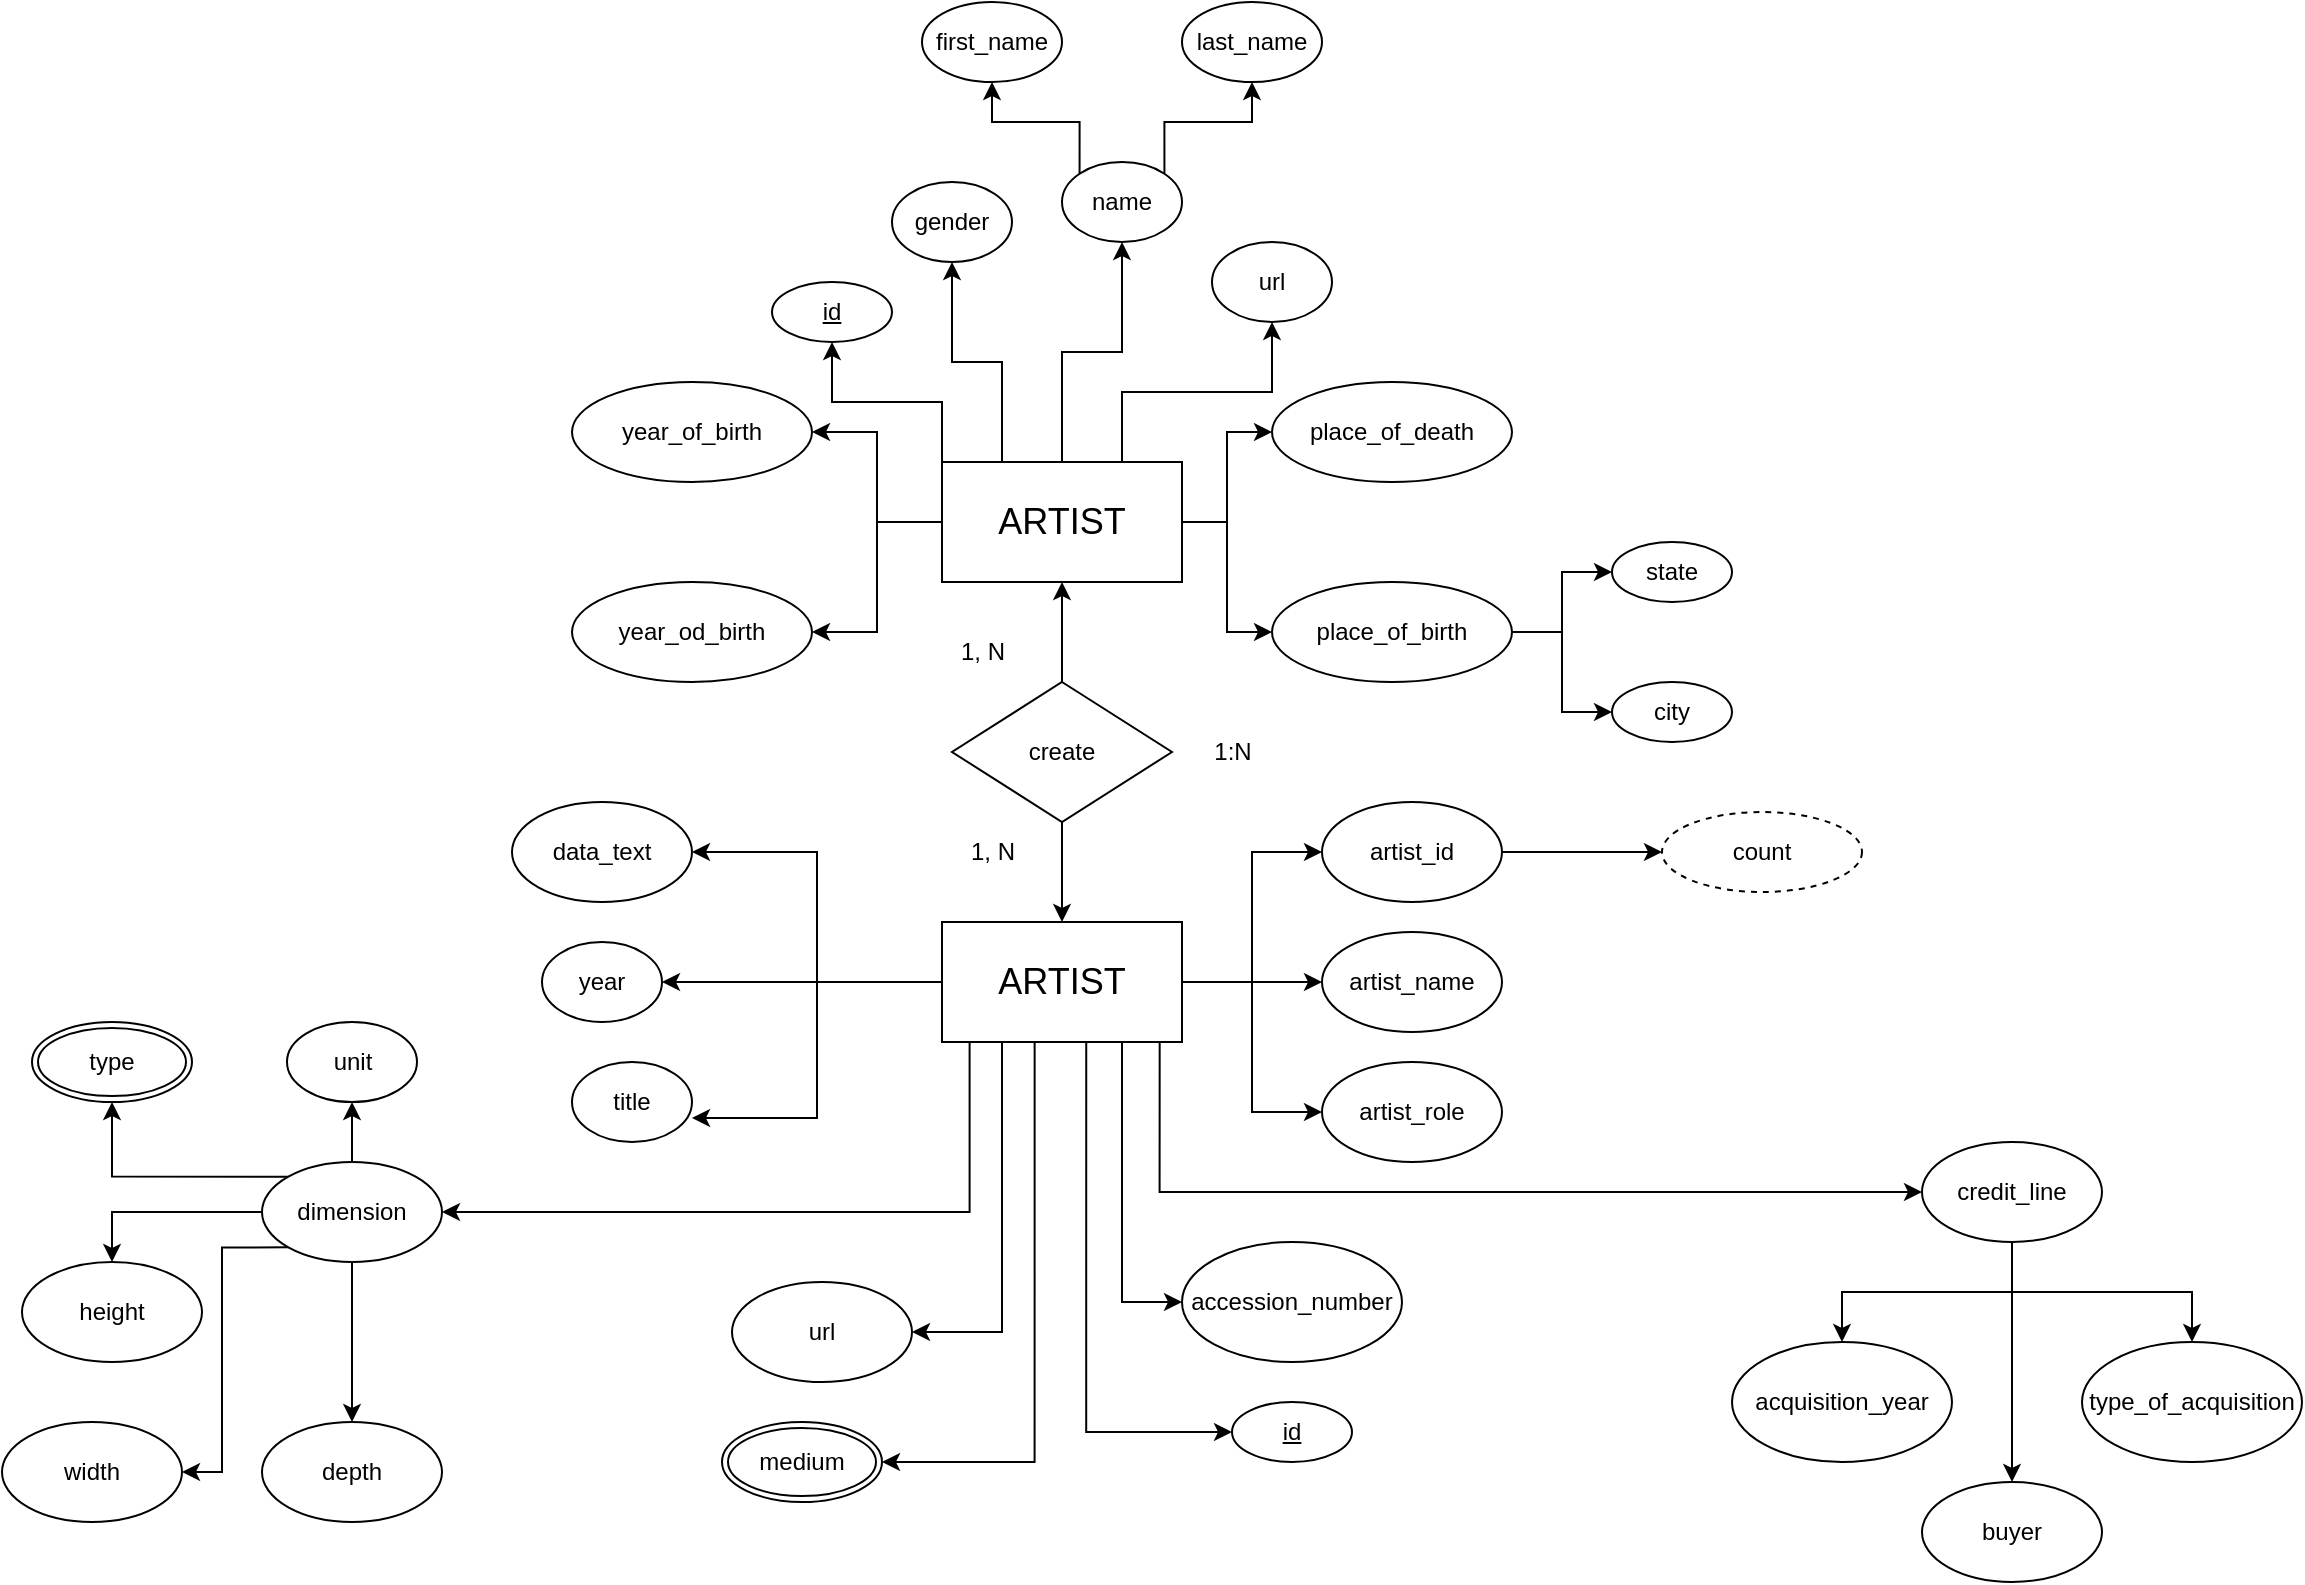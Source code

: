 <mxfile version="24.0.7" type="device">
  <diagram name="Pagina-1" id="5F2q_MWgEaOqIVlWFCEM">
    <mxGraphModel dx="1227" dy="914" grid="1" gridSize="10" guides="1" tooltips="1" connect="1" arrows="1" fold="1" page="1" pageScale="1" pageWidth="1169" pageHeight="827" math="0" shadow="0">
      <root>
        <mxCell id="0" />
        <mxCell id="1" parent="0" />
        <mxCell id="ulLzSocMfDwDQzhPmkqp-11" style="edgeStyle=orthogonalEdgeStyle;rounded=0;orthogonalLoop=1;jettySize=auto;html=1;entryX=1;entryY=0.5;entryDx=0;entryDy=0;" edge="1" parent="1" source="ulLzSocMfDwDQzhPmkqp-2" target="ulLzSocMfDwDQzhPmkqp-9">
          <mxGeometry relative="1" as="geometry" />
        </mxCell>
        <mxCell id="ulLzSocMfDwDQzhPmkqp-12" style="edgeStyle=orthogonalEdgeStyle;rounded=0;orthogonalLoop=1;jettySize=auto;html=1;entryX=1;entryY=0.5;entryDx=0;entryDy=0;" edge="1" parent="1" source="ulLzSocMfDwDQzhPmkqp-2" target="ulLzSocMfDwDQzhPmkqp-7">
          <mxGeometry relative="1" as="geometry" />
        </mxCell>
        <mxCell id="ulLzSocMfDwDQzhPmkqp-14" style="edgeStyle=orthogonalEdgeStyle;rounded=0;orthogonalLoop=1;jettySize=auto;html=1;entryX=0;entryY=0.5;entryDx=0;entryDy=0;" edge="1" parent="1" source="ulLzSocMfDwDQzhPmkqp-2" target="ulLzSocMfDwDQzhPmkqp-13">
          <mxGeometry relative="1" as="geometry" />
        </mxCell>
        <mxCell id="ulLzSocMfDwDQzhPmkqp-20" style="edgeStyle=orthogonalEdgeStyle;rounded=0;orthogonalLoop=1;jettySize=auto;html=1;entryX=0;entryY=0.5;entryDx=0;entryDy=0;" edge="1" parent="1" source="ulLzSocMfDwDQzhPmkqp-2" target="ulLzSocMfDwDQzhPmkqp-19">
          <mxGeometry relative="1" as="geometry" />
        </mxCell>
        <mxCell id="ulLzSocMfDwDQzhPmkqp-22" style="edgeStyle=orthogonalEdgeStyle;rounded=0;orthogonalLoop=1;jettySize=auto;html=1;exitX=0;exitY=0;exitDx=0;exitDy=0;" edge="1" parent="1" source="ulLzSocMfDwDQzhPmkqp-2" target="ulLzSocMfDwDQzhPmkqp-21">
          <mxGeometry relative="1" as="geometry" />
        </mxCell>
        <mxCell id="ulLzSocMfDwDQzhPmkqp-24" style="edgeStyle=orthogonalEdgeStyle;rounded=0;orthogonalLoop=1;jettySize=auto;html=1;exitX=0.25;exitY=0;exitDx=0;exitDy=0;entryX=0.5;entryY=1;entryDx=0;entryDy=0;" edge="1" parent="1" source="ulLzSocMfDwDQzhPmkqp-2" target="ulLzSocMfDwDQzhPmkqp-23">
          <mxGeometry relative="1" as="geometry" />
        </mxCell>
        <mxCell id="ulLzSocMfDwDQzhPmkqp-26" style="edgeStyle=orthogonalEdgeStyle;rounded=0;orthogonalLoop=1;jettySize=auto;html=1;exitX=0.75;exitY=0;exitDx=0;exitDy=0;entryX=0.5;entryY=1;entryDx=0;entryDy=0;" edge="1" parent="1" source="ulLzSocMfDwDQzhPmkqp-2" target="ulLzSocMfDwDQzhPmkqp-25">
          <mxGeometry relative="1" as="geometry" />
        </mxCell>
        <mxCell id="ulLzSocMfDwDQzhPmkqp-28" style="edgeStyle=orthogonalEdgeStyle;rounded=0;orthogonalLoop=1;jettySize=auto;html=1;exitX=0.5;exitY=0;exitDx=0;exitDy=0;entryX=0.5;entryY=1;entryDx=0;entryDy=0;" edge="1" parent="1" source="ulLzSocMfDwDQzhPmkqp-2" target="ulLzSocMfDwDQzhPmkqp-27">
          <mxGeometry relative="1" as="geometry" />
        </mxCell>
        <mxCell id="ulLzSocMfDwDQzhPmkqp-2" value="&lt;font style=&quot;font-size: 18px;&quot;&gt;ARTIST&lt;/font&gt;" style="rounded=0;whiteSpace=wrap;html=1;" vertex="1" parent="1">
          <mxGeometry x="480" y="250" width="120" height="60" as="geometry" />
        </mxCell>
        <mxCell id="ulLzSocMfDwDQzhPmkqp-7" value="year_od_birth" style="ellipse;whiteSpace=wrap;html=1;" vertex="1" parent="1">
          <mxGeometry x="295" y="310" width="120" height="50" as="geometry" />
        </mxCell>
        <mxCell id="ulLzSocMfDwDQzhPmkqp-9" value="year_of_birth" style="ellipse;whiteSpace=wrap;html=1;" vertex="1" parent="1">
          <mxGeometry x="295" y="210" width="120" height="50" as="geometry" />
        </mxCell>
        <mxCell id="ulLzSocMfDwDQzhPmkqp-16" value="" style="edgeStyle=orthogonalEdgeStyle;rounded=0;orthogonalLoop=1;jettySize=auto;html=1;" edge="1" parent="1" source="ulLzSocMfDwDQzhPmkqp-13" target="ulLzSocMfDwDQzhPmkqp-15">
          <mxGeometry relative="1" as="geometry" />
        </mxCell>
        <mxCell id="ulLzSocMfDwDQzhPmkqp-18" style="edgeStyle=orthogonalEdgeStyle;rounded=0;orthogonalLoop=1;jettySize=auto;html=1;entryX=0;entryY=0.5;entryDx=0;entryDy=0;" edge="1" parent="1" source="ulLzSocMfDwDQzhPmkqp-13" target="ulLzSocMfDwDQzhPmkqp-17">
          <mxGeometry relative="1" as="geometry" />
        </mxCell>
        <mxCell id="ulLzSocMfDwDQzhPmkqp-13" value="place_of_birth" style="ellipse;whiteSpace=wrap;html=1;" vertex="1" parent="1">
          <mxGeometry x="645" y="310" width="120" height="50" as="geometry" />
        </mxCell>
        <mxCell id="ulLzSocMfDwDQzhPmkqp-15" value="city" style="ellipse;whiteSpace=wrap;html=1;" vertex="1" parent="1">
          <mxGeometry x="815" y="360" width="60" height="30" as="geometry" />
        </mxCell>
        <mxCell id="ulLzSocMfDwDQzhPmkqp-17" value="state" style="ellipse;whiteSpace=wrap;html=1;" vertex="1" parent="1">
          <mxGeometry x="815" y="290" width="60" height="30" as="geometry" />
        </mxCell>
        <mxCell id="ulLzSocMfDwDQzhPmkqp-19" value="place_of_death" style="ellipse;whiteSpace=wrap;html=1;" vertex="1" parent="1">
          <mxGeometry x="645" y="210" width="120" height="50" as="geometry" />
        </mxCell>
        <mxCell id="ulLzSocMfDwDQzhPmkqp-21" value="&lt;u&gt;id&lt;/u&gt;" style="ellipse;whiteSpace=wrap;html=1;" vertex="1" parent="1">
          <mxGeometry x="395" y="160" width="60" height="30" as="geometry" />
        </mxCell>
        <mxCell id="ulLzSocMfDwDQzhPmkqp-23" value="gender" style="ellipse;whiteSpace=wrap;html=1;" vertex="1" parent="1">
          <mxGeometry x="455" y="110" width="60" height="40" as="geometry" />
        </mxCell>
        <mxCell id="ulLzSocMfDwDQzhPmkqp-25" value="url" style="ellipse;whiteSpace=wrap;html=1;" vertex="1" parent="1">
          <mxGeometry x="615" y="140" width="60" height="40" as="geometry" />
        </mxCell>
        <mxCell id="ulLzSocMfDwDQzhPmkqp-33" style="edgeStyle=orthogonalEdgeStyle;rounded=0;orthogonalLoop=1;jettySize=auto;html=1;exitX=0;exitY=0;exitDx=0;exitDy=0;entryX=0.5;entryY=1;entryDx=0;entryDy=0;" edge="1" parent="1" source="ulLzSocMfDwDQzhPmkqp-27" target="ulLzSocMfDwDQzhPmkqp-29">
          <mxGeometry relative="1" as="geometry" />
        </mxCell>
        <mxCell id="ulLzSocMfDwDQzhPmkqp-34" style="edgeStyle=orthogonalEdgeStyle;rounded=0;orthogonalLoop=1;jettySize=auto;html=1;exitX=1;exitY=0;exitDx=0;exitDy=0;entryX=0.5;entryY=1;entryDx=0;entryDy=0;" edge="1" parent="1" source="ulLzSocMfDwDQzhPmkqp-27" target="ulLzSocMfDwDQzhPmkqp-30">
          <mxGeometry relative="1" as="geometry" />
        </mxCell>
        <mxCell id="ulLzSocMfDwDQzhPmkqp-27" value="name" style="ellipse;whiteSpace=wrap;html=1;" vertex="1" parent="1">
          <mxGeometry x="540" y="100" width="60" height="40" as="geometry" />
        </mxCell>
        <mxCell id="ulLzSocMfDwDQzhPmkqp-29" value="first_name" style="ellipse;whiteSpace=wrap;html=1;" vertex="1" parent="1">
          <mxGeometry x="470" y="20" width="70" height="40" as="geometry" />
        </mxCell>
        <mxCell id="ulLzSocMfDwDQzhPmkqp-30" value="last_name" style="ellipse;whiteSpace=wrap;html=1;" vertex="1" parent="1">
          <mxGeometry x="600" y="20" width="70" height="40" as="geometry" />
        </mxCell>
        <mxCell id="ulLzSocMfDwDQzhPmkqp-36" value="" style="edgeStyle=orthogonalEdgeStyle;rounded=0;orthogonalLoop=1;jettySize=auto;html=1;" edge="1" parent="1" source="ulLzSocMfDwDQzhPmkqp-35" target="ulLzSocMfDwDQzhPmkqp-2">
          <mxGeometry relative="1" as="geometry" />
        </mxCell>
        <mxCell id="ulLzSocMfDwDQzhPmkqp-40" value="" style="edgeStyle=orthogonalEdgeStyle;rounded=0;orthogonalLoop=1;jettySize=auto;html=1;" edge="1" parent="1" source="ulLzSocMfDwDQzhPmkqp-35" target="ulLzSocMfDwDQzhPmkqp-39">
          <mxGeometry relative="1" as="geometry" />
        </mxCell>
        <mxCell id="ulLzSocMfDwDQzhPmkqp-35" value="create" style="rhombus;whiteSpace=wrap;html=1;" vertex="1" parent="1">
          <mxGeometry x="485" y="360" width="110" height="70" as="geometry" />
        </mxCell>
        <mxCell id="ulLzSocMfDwDQzhPmkqp-37" value="1:N" style="text;html=1;align=center;verticalAlign=middle;resizable=0;points=[];autosize=1;strokeColor=none;fillColor=none;" vertex="1" parent="1">
          <mxGeometry x="605" y="380" width="40" height="30" as="geometry" />
        </mxCell>
        <mxCell id="ulLzSocMfDwDQzhPmkqp-38" value="1, N" style="text;html=1;align=center;verticalAlign=middle;resizable=0;points=[];autosize=1;strokeColor=none;fillColor=none;" vertex="1" parent="1">
          <mxGeometry x="475" y="330" width="50" height="30" as="geometry" />
        </mxCell>
        <mxCell id="ulLzSocMfDwDQzhPmkqp-56" style="edgeStyle=orthogonalEdgeStyle;rounded=0;orthogonalLoop=1;jettySize=auto;html=1;exitX=0;exitY=0.5;exitDx=0;exitDy=0;entryX=1;entryY=0.5;entryDx=0;entryDy=0;" edge="1" parent="1" source="ulLzSocMfDwDQzhPmkqp-39" target="ulLzSocMfDwDQzhPmkqp-42">
          <mxGeometry relative="1" as="geometry" />
        </mxCell>
        <mxCell id="ulLzSocMfDwDQzhPmkqp-58" style="edgeStyle=orthogonalEdgeStyle;rounded=0;orthogonalLoop=1;jettySize=auto;html=1;" edge="1" parent="1" source="ulLzSocMfDwDQzhPmkqp-39" target="ulLzSocMfDwDQzhPmkqp-43">
          <mxGeometry relative="1" as="geometry" />
        </mxCell>
        <mxCell id="ulLzSocMfDwDQzhPmkqp-60" value="" style="edgeStyle=orthogonalEdgeStyle;rounded=0;orthogonalLoop=1;jettySize=auto;html=1;" edge="1" parent="1" source="ulLzSocMfDwDQzhPmkqp-39" target="ulLzSocMfDwDQzhPmkqp-50">
          <mxGeometry relative="1" as="geometry" />
        </mxCell>
        <mxCell id="ulLzSocMfDwDQzhPmkqp-61" style="edgeStyle=orthogonalEdgeStyle;rounded=0;orthogonalLoop=1;jettySize=auto;html=1;entryX=0;entryY=0.5;entryDx=0;entryDy=0;" edge="1" parent="1" source="ulLzSocMfDwDQzhPmkqp-39" target="ulLzSocMfDwDQzhPmkqp-49">
          <mxGeometry relative="1" as="geometry" />
        </mxCell>
        <mxCell id="ulLzSocMfDwDQzhPmkqp-62" style="edgeStyle=orthogonalEdgeStyle;rounded=0;orthogonalLoop=1;jettySize=auto;html=1;entryX=0;entryY=0.5;entryDx=0;entryDy=0;" edge="1" parent="1" source="ulLzSocMfDwDQzhPmkqp-39" target="ulLzSocMfDwDQzhPmkqp-51">
          <mxGeometry relative="1" as="geometry" />
        </mxCell>
        <mxCell id="ulLzSocMfDwDQzhPmkqp-100" style="edgeStyle=orthogonalEdgeStyle;rounded=0;orthogonalLoop=1;jettySize=auto;html=1;exitX=0.907;exitY=0.989;exitDx=0;exitDy=0;entryX=0;entryY=0.5;entryDx=0;entryDy=0;exitPerimeter=0;" edge="1" parent="1" source="ulLzSocMfDwDQzhPmkqp-39" target="ulLzSocMfDwDQzhPmkqp-99">
          <mxGeometry relative="1" as="geometry" />
        </mxCell>
        <mxCell id="ulLzSocMfDwDQzhPmkqp-115" style="edgeStyle=orthogonalEdgeStyle;rounded=0;orthogonalLoop=1;jettySize=auto;html=1;exitX=0.115;exitY=0.989;exitDx=0;exitDy=0;entryX=1;entryY=0.5;entryDx=0;entryDy=0;exitPerimeter=0;" edge="1" parent="1" source="ulLzSocMfDwDQzhPmkqp-39" target="ulLzSocMfDwDQzhPmkqp-81">
          <mxGeometry relative="1" as="geometry" />
        </mxCell>
        <mxCell id="ulLzSocMfDwDQzhPmkqp-124" style="edgeStyle=orthogonalEdgeStyle;rounded=0;orthogonalLoop=1;jettySize=auto;html=1;exitX=0.75;exitY=1;exitDx=0;exitDy=0;entryX=0;entryY=0.5;entryDx=0;entryDy=0;" edge="1" parent="1" source="ulLzSocMfDwDQzhPmkqp-39" target="ulLzSocMfDwDQzhPmkqp-123">
          <mxGeometry relative="1" as="geometry" />
        </mxCell>
        <mxCell id="ulLzSocMfDwDQzhPmkqp-128" style="edgeStyle=orthogonalEdgeStyle;rounded=0;orthogonalLoop=1;jettySize=auto;html=1;exitX=0.386;exitY=0.989;exitDx=0;exitDy=0;entryX=1;entryY=0.5;entryDx=0;entryDy=0;fontStyle=4;exitPerimeter=0;" edge="1" parent="1" source="ulLzSocMfDwDQzhPmkqp-39" target="ulLzSocMfDwDQzhPmkqp-127">
          <mxGeometry relative="1" as="geometry" />
        </mxCell>
        <mxCell id="ulLzSocMfDwDQzhPmkqp-135" style="edgeStyle=orthogonalEdgeStyle;rounded=0;orthogonalLoop=1;jettySize=auto;html=1;exitX=0.25;exitY=1;exitDx=0;exitDy=0;entryX=1;entryY=0.5;entryDx=0;entryDy=0;" edge="1" parent="1" source="ulLzSocMfDwDQzhPmkqp-39" target="ulLzSocMfDwDQzhPmkqp-132">
          <mxGeometry relative="1" as="geometry" />
        </mxCell>
        <mxCell id="ulLzSocMfDwDQzhPmkqp-136" style="edgeStyle=orthogonalEdgeStyle;rounded=0;orthogonalLoop=1;jettySize=auto;html=1;exitX=0.601;exitY=0.989;exitDx=0;exitDy=0;entryX=0;entryY=0.5;entryDx=0;entryDy=0;exitPerimeter=0;" edge="1" parent="1" source="ulLzSocMfDwDQzhPmkqp-39" target="ulLzSocMfDwDQzhPmkqp-125">
          <mxGeometry relative="1" as="geometry" />
        </mxCell>
        <mxCell id="ulLzSocMfDwDQzhPmkqp-39" value="&lt;font style=&quot;font-size: 18px;&quot;&gt;ARTIST&lt;/font&gt;" style="rounded=0;whiteSpace=wrap;html=1;" vertex="1" parent="1">
          <mxGeometry x="480" y="480" width="120" height="60" as="geometry" />
        </mxCell>
        <mxCell id="ulLzSocMfDwDQzhPmkqp-41" value="1, N" style="text;html=1;align=center;verticalAlign=middle;resizable=0;points=[];autosize=1;strokeColor=none;fillColor=none;" vertex="1" parent="1">
          <mxGeometry x="480" y="430" width="50" height="30" as="geometry" />
        </mxCell>
        <mxCell id="ulLzSocMfDwDQzhPmkqp-42" value="data_text" style="ellipse;whiteSpace=wrap;html=1;" vertex="1" parent="1">
          <mxGeometry x="265" y="420" width="90" height="50" as="geometry" />
        </mxCell>
        <mxCell id="ulLzSocMfDwDQzhPmkqp-43" value="year" style="ellipse;whiteSpace=wrap;html=1;" vertex="1" parent="1">
          <mxGeometry x="280" y="490" width="60" height="40" as="geometry" />
        </mxCell>
        <mxCell id="ulLzSocMfDwDQzhPmkqp-44" value="title" style="ellipse;whiteSpace=wrap;html=1;" vertex="1" parent="1">
          <mxGeometry x="295" y="550" width="60" height="40" as="geometry" />
        </mxCell>
        <mxCell id="ulLzSocMfDwDQzhPmkqp-64" value="" style="edgeStyle=orthogonalEdgeStyle;rounded=0;orthogonalLoop=1;jettySize=auto;html=1;" edge="1" parent="1" source="ulLzSocMfDwDQzhPmkqp-49" target="ulLzSocMfDwDQzhPmkqp-63">
          <mxGeometry relative="1" as="geometry" />
        </mxCell>
        <mxCell id="ulLzSocMfDwDQzhPmkqp-49" value="artist_id" style="ellipse;whiteSpace=wrap;html=1;" vertex="1" parent="1">
          <mxGeometry x="670" y="420" width="90" height="50" as="geometry" />
        </mxCell>
        <mxCell id="ulLzSocMfDwDQzhPmkqp-50" value="artist_name" style="ellipse;whiteSpace=wrap;html=1;" vertex="1" parent="1">
          <mxGeometry x="670" y="485" width="90" height="50" as="geometry" />
        </mxCell>
        <mxCell id="ulLzSocMfDwDQzhPmkqp-51" value="artist_role" style="ellipse;whiteSpace=wrap;html=1;" vertex="1" parent="1">
          <mxGeometry x="670" y="550" width="90" height="50" as="geometry" />
        </mxCell>
        <mxCell id="ulLzSocMfDwDQzhPmkqp-59" style="edgeStyle=orthogonalEdgeStyle;rounded=0;orthogonalLoop=1;jettySize=auto;html=1;entryX=1;entryY=0.7;entryDx=0;entryDy=0;entryPerimeter=0;" edge="1" parent="1" source="ulLzSocMfDwDQzhPmkqp-39" target="ulLzSocMfDwDQzhPmkqp-44">
          <mxGeometry relative="1" as="geometry" />
        </mxCell>
        <mxCell id="ulLzSocMfDwDQzhPmkqp-63" value="count" style="ellipse;whiteSpace=wrap;html=1;align=center;dashed=1;" vertex="1" parent="1">
          <mxGeometry x="840" y="425" width="100" height="40" as="geometry" />
        </mxCell>
        <mxCell id="ulLzSocMfDwDQzhPmkqp-73" value="type" style="ellipse;shape=doubleEllipse;margin=3;whiteSpace=wrap;html=1;align=center;" vertex="1" parent="1">
          <mxGeometry x="25" y="530" width="80" height="40" as="geometry" />
        </mxCell>
        <mxCell id="ulLzSocMfDwDQzhPmkqp-116" value="" style="edgeStyle=orthogonalEdgeStyle;rounded=0;orthogonalLoop=1;jettySize=auto;html=1;" edge="1" parent="1" source="ulLzSocMfDwDQzhPmkqp-81" target="ulLzSocMfDwDQzhPmkqp-82">
          <mxGeometry relative="1" as="geometry" />
        </mxCell>
        <mxCell id="ulLzSocMfDwDQzhPmkqp-118" style="edgeStyle=orthogonalEdgeStyle;rounded=0;orthogonalLoop=1;jettySize=auto;html=1;exitX=0;exitY=0;exitDx=0;exitDy=0;entryX=0.5;entryY=1;entryDx=0;entryDy=0;" edge="1" parent="1" source="ulLzSocMfDwDQzhPmkqp-81" target="ulLzSocMfDwDQzhPmkqp-73">
          <mxGeometry relative="1" as="geometry" />
        </mxCell>
        <mxCell id="ulLzSocMfDwDQzhPmkqp-120" style="edgeStyle=orthogonalEdgeStyle;rounded=0;orthogonalLoop=1;jettySize=auto;html=1;exitX=0;exitY=0.5;exitDx=0;exitDy=0;entryX=0.5;entryY=0;entryDx=0;entryDy=0;" edge="1" parent="1" source="ulLzSocMfDwDQzhPmkqp-81" target="ulLzSocMfDwDQzhPmkqp-85">
          <mxGeometry relative="1" as="geometry" />
        </mxCell>
        <mxCell id="ulLzSocMfDwDQzhPmkqp-121" value="" style="edgeStyle=orthogonalEdgeStyle;rounded=0;orthogonalLoop=1;jettySize=auto;html=1;" edge="1" parent="1" source="ulLzSocMfDwDQzhPmkqp-81" target="ulLzSocMfDwDQzhPmkqp-87">
          <mxGeometry relative="1" as="geometry" />
        </mxCell>
        <mxCell id="ulLzSocMfDwDQzhPmkqp-130" style="edgeStyle=orthogonalEdgeStyle;rounded=0;orthogonalLoop=1;jettySize=auto;html=1;exitX=0;exitY=1;exitDx=0;exitDy=0;entryX=1;entryY=0.5;entryDx=0;entryDy=0;" edge="1" parent="1" source="ulLzSocMfDwDQzhPmkqp-81" target="ulLzSocMfDwDQzhPmkqp-88">
          <mxGeometry relative="1" as="geometry" />
        </mxCell>
        <mxCell id="ulLzSocMfDwDQzhPmkqp-81" value="dimension" style="ellipse;whiteSpace=wrap;html=1;" vertex="1" parent="1">
          <mxGeometry x="140" y="600" width="90" height="50" as="geometry" />
        </mxCell>
        <mxCell id="ulLzSocMfDwDQzhPmkqp-82" value="unit" style="ellipse;whiteSpace=wrap;html=1;align=center;" vertex="1" parent="1">
          <mxGeometry x="152.5" y="530" width="65" height="40" as="geometry" />
        </mxCell>
        <mxCell id="ulLzSocMfDwDQzhPmkqp-87" value="depth" style="ellipse;whiteSpace=wrap;html=1;" vertex="1" parent="1">
          <mxGeometry x="140" y="730" width="90" height="50" as="geometry" />
        </mxCell>
        <mxCell id="ulLzSocMfDwDQzhPmkqp-88" value="width" style="ellipse;whiteSpace=wrap;html=1;" vertex="1" parent="1">
          <mxGeometry x="10" y="730" width="90" height="50" as="geometry" />
        </mxCell>
        <mxCell id="ulLzSocMfDwDQzhPmkqp-105" value="" style="edgeStyle=orthogonalEdgeStyle;rounded=0;orthogonalLoop=1;jettySize=auto;html=1;" edge="1" parent="1" source="ulLzSocMfDwDQzhPmkqp-99" target="ulLzSocMfDwDQzhPmkqp-103">
          <mxGeometry relative="1" as="geometry" />
        </mxCell>
        <mxCell id="ulLzSocMfDwDQzhPmkqp-106" style="edgeStyle=orthogonalEdgeStyle;rounded=0;orthogonalLoop=1;jettySize=auto;html=1;entryX=0.5;entryY=0;entryDx=0;entryDy=0;" edge="1" parent="1" source="ulLzSocMfDwDQzhPmkqp-99" target="ulLzSocMfDwDQzhPmkqp-102">
          <mxGeometry relative="1" as="geometry" />
        </mxCell>
        <mxCell id="ulLzSocMfDwDQzhPmkqp-107" style="edgeStyle=orthogonalEdgeStyle;rounded=0;orthogonalLoop=1;jettySize=auto;html=1;entryX=0.5;entryY=0;entryDx=0;entryDy=0;" edge="1" parent="1" source="ulLzSocMfDwDQzhPmkqp-99" target="ulLzSocMfDwDQzhPmkqp-104">
          <mxGeometry relative="1" as="geometry" />
        </mxCell>
        <mxCell id="ulLzSocMfDwDQzhPmkqp-99" value="credit_line" style="ellipse;whiteSpace=wrap;html=1;" vertex="1" parent="1">
          <mxGeometry x="970" y="590" width="90" height="50" as="geometry" />
        </mxCell>
        <mxCell id="ulLzSocMfDwDQzhPmkqp-102" value="type_of_acquisition" style="ellipse;whiteSpace=wrap;html=1;" vertex="1" parent="1">
          <mxGeometry x="1050" y="690" width="110" height="60" as="geometry" />
        </mxCell>
        <mxCell id="ulLzSocMfDwDQzhPmkqp-103" value="acquisition_year" style="ellipse;whiteSpace=wrap;html=1;" vertex="1" parent="1">
          <mxGeometry x="875" y="690" width="110" height="60" as="geometry" />
        </mxCell>
        <mxCell id="ulLzSocMfDwDQzhPmkqp-104" value="buyer" style="ellipse;whiteSpace=wrap;html=1;" vertex="1" parent="1">
          <mxGeometry x="970" y="760" width="90" height="50" as="geometry" />
        </mxCell>
        <mxCell id="ulLzSocMfDwDQzhPmkqp-85" value="height" style="ellipse;whiteSpace=wrap;html=1;" vertex="1" parent="1">
          <mxGeometry x="20" y="650" width="90" height="50" as="geometry" />
        </mxCell>
        <mxCell id="ulLzSocMfDwDQzhPmkqp-123" value="accession_number" style="ellipse;whiteSpace=wrap;html=1;" vertex="1" parent="1">
          <mxGeometry x="600" y="640" width="110" height="60" as="geometry" />
        </mxCell>
        <mxCell id="ulLzSocMfDwDQzhPmkqp-125" value="&lt;u&gt;id&lt;/u&gt;" style="ellipse;whiteSpace=wrap;html=1;" vertex="1" parent="1">
          <mxGeometry x="625" y="720" width="60" height="30" as="geometry" />
        </mxCell>
        <mxCell id="ulLzSocMfDwDQzhPmkqp-127" value="medium" style="ellipse;shape=doubleEllipse;margin=3;whiteSpace=wrap;html=1;align=center;" vertex="1" parent="1">
          <mxGeometry x="370" y="730" width="80" height="40" as="geometry" />
        </mxCell>
        <mxCell id="ulLzSocMfDwDQzhPmkqp-132" value="url" style="ellipse;whiteSpace=wrap;html=1;" vertex="1" parent="1">
          <mxGeometry x="375" y="660" width="90" height="50" as="geometry" />
        </mxCell>
      </root>
    </mxGraphModel>
  </diagram>
</mxfile>
